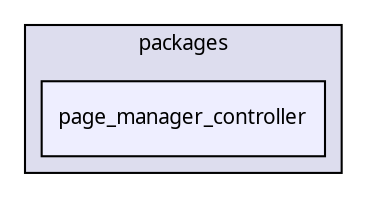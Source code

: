 digraph "packages/page/packages/page_manager/packages/page_manager_controller/" {
  compound=true
  node [ fontsize="10", fontname="FreeSans.ttf"];
  edge [ labelfontsize="10", labelfontname="FreeSans.ttf"];
  subgraph clusterdir_71b0d03a8a17c4d6fc494a1f1e83ec01 {
    graph [ bgcolor="#ddddee", pencolor="black", label="packages" fontname="FreeSans.ttf", fontsize="10", URL="dir_71b0d03a8a17c4d6fc494a1f1e83ec01.html"]
  dir_c37e4751ca0c678edd92a5f9c4f57af2 [shape=box, label="page_manager_controller", style="filled", fillcolor="#eeeeff", pencolor="black", URL="dir_c37e4751ca0c678edd92a5f9c4f57af2.html"];
  }
}
